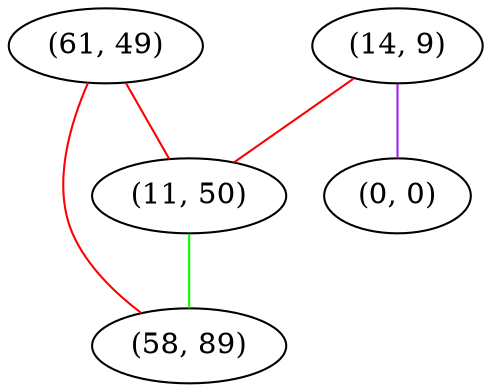 graph "" {
"(61, 49)";
"(14, 9)";
"(0, 0)";
"(11, 50)";
"(58, 89)";
"(61, 49)" -- "(11, 50)"  [color=red, key=0, weight=1];
"(61, 49)" -- "(58, 89)"  [color=red, key=0, weight=1];
"(14, 9)" -- "(11, 50)"  [color=red, key=0, weight=1];
"(14, 9)" -- "(0, 0)"  [color=purple, key=0, weight=4];
"(11, 50)" -- "(58, 89)"  [color=green, key=0, weight=2];
}
